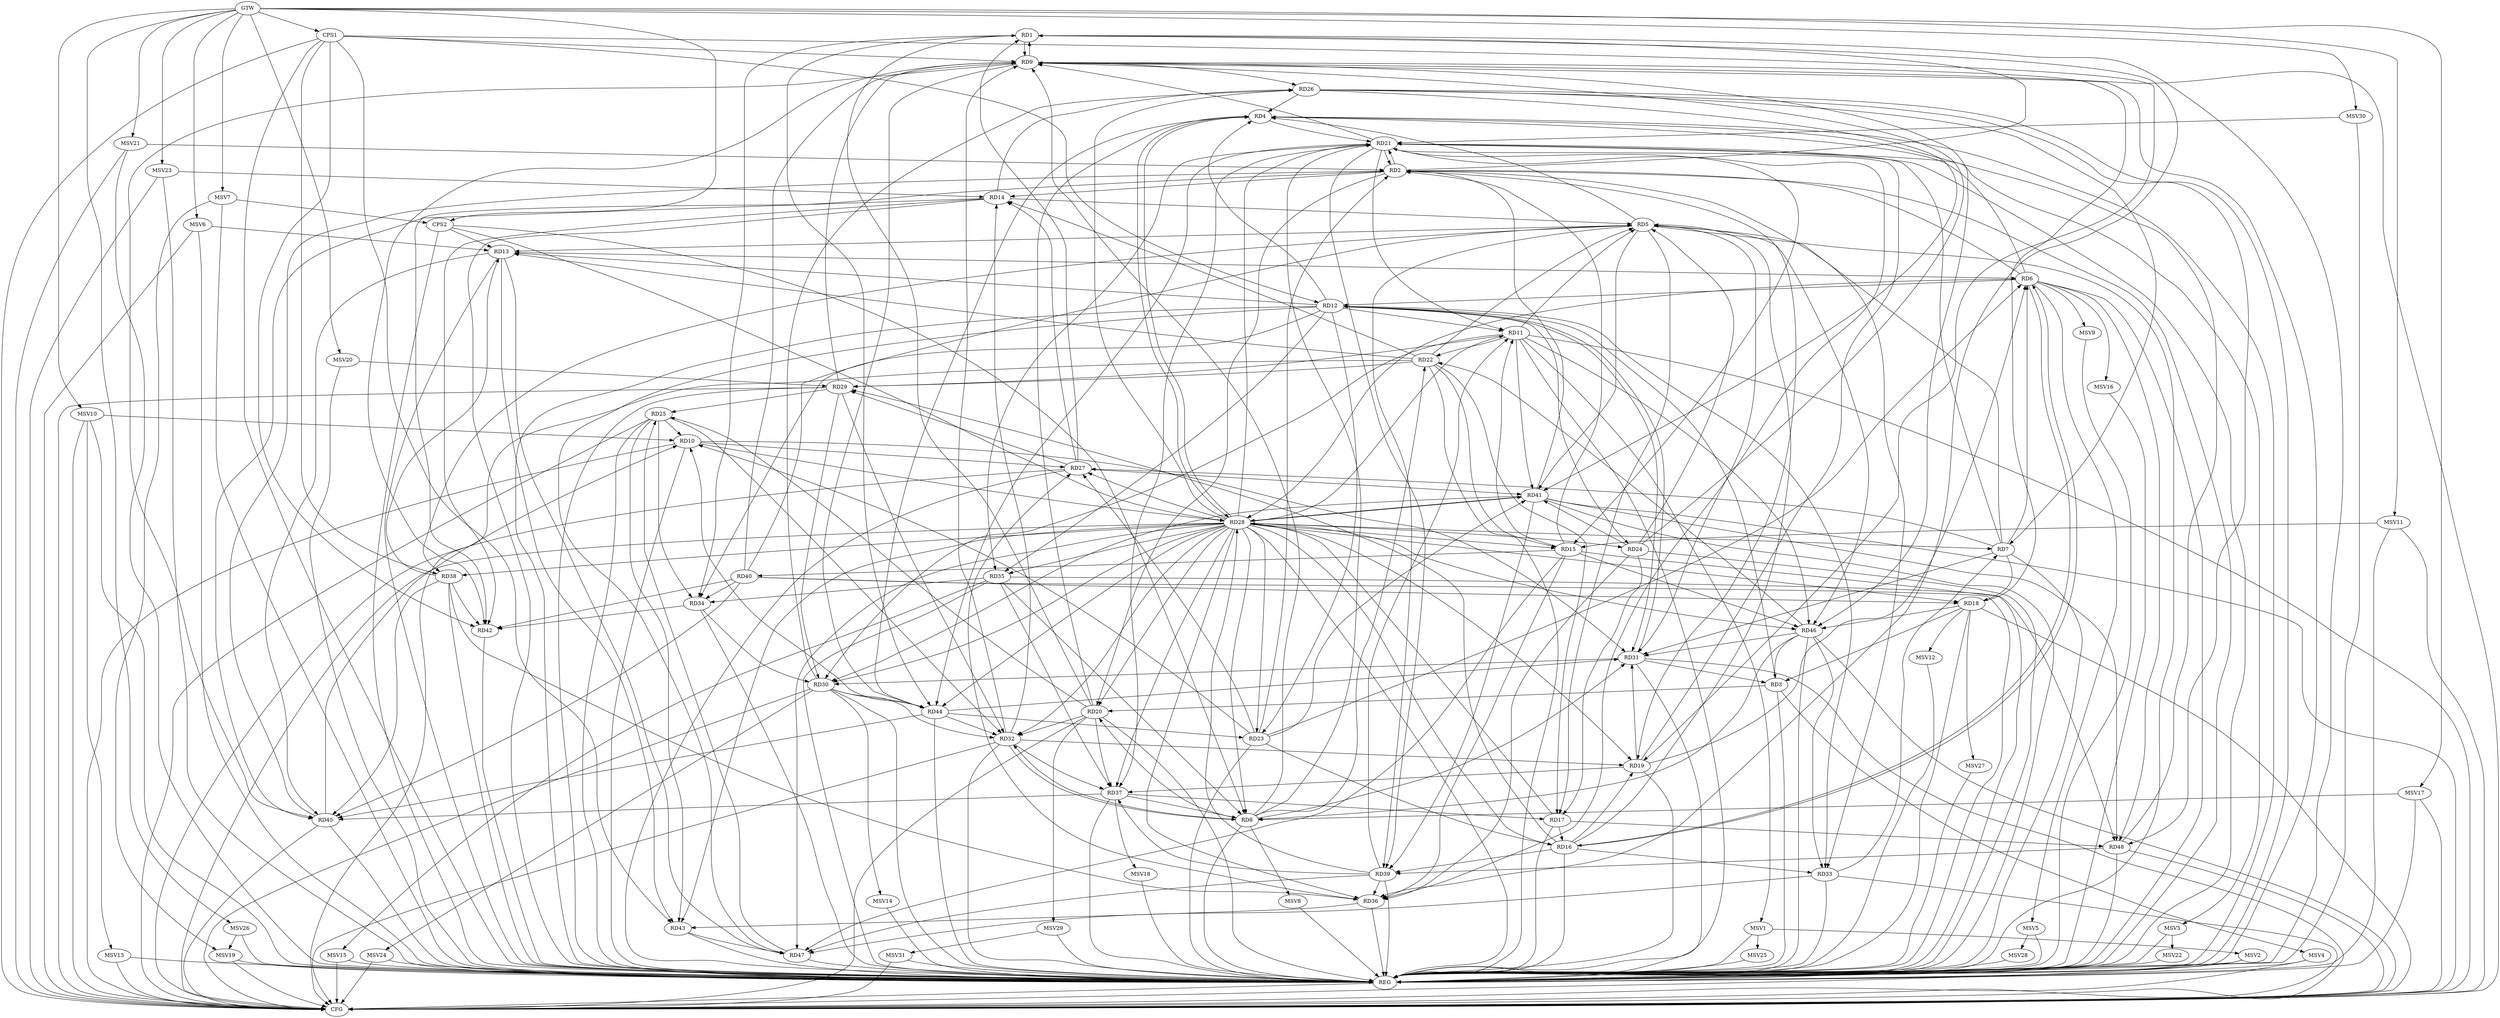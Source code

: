 strict digraph G {
  RD1 [ label="RD1" ];
  RD2 [ label="RD2" ];
  RD3 [ label="RD3" ];
  RD4 [ label="RD4" ];
  RD5 [ label="RD5" ];
  RD6 [ label="RD6" ];
  RD7 [ label="RD7" ];
  RD8 [ label="RD8" ];
  RD9 [ label="RD9" ];
  RD10 [ label="RD10" ];
  RD11 [ label="RD11" ];
  RD12 [ label="RD12" ];
  RD13 [ label="RD13" ];
  RD14 [ label="RD14" ];
  RD15 [ label="RD15" ];
  RD16 [ label="RD16" ];
  RD17 [ label="RD17" ];
  RD18 [ label="RD18" ];
  RD19 [ label="RD19" ];
  RD20 [ label="RD20" ];
  RD21 [ label="RD21" ];
  RD22 [ label="RD22" ];
  RD23 [ label="RD23" ];
  RD24 [ label="RD24" ];
  RD25 [ label="RD25" ];
  RD26 [ label="RD26" ];
  RD27 [ label="RD27" ];
  RD28 [ label="RD28" ];
  RD29 [ label="RD29" ];
  RD30 [ label="RD30" ];
  RD31 [ label="RD31" ];
  RD32 [ label="RD32" ];
  RD33 [ label="RD33" ];
  RD34 [ label="RD34" ];
  RD35 [ label="RD35" ];
  RD36 [ label="RD36" ];
  RD37 [ label="RD37" ];
  RD38 [ label="RD38" ];
  RD39 [ label="RD39" ];
  RD40 [ label="RD40" ];
  RD41 [ label="RD41" ];
  RD42 [ label="RD42" ];
  RD43 [ label="RD43" ];
  RD44 [ label="RD44" ];
  RD45 [ label="RD45" ];
  RD46 [ label="RD46" ];
  RD47 [ label="RD47" ];
  RD48 [ label="RD48" ];
  CPS1 [ label="CPS1" ];
  CPS2 [ label="CPS2" ];
  GTW [ label="GTW" ];
  REG [ label="REG" ];
  CFG [ label="CFG" ];
  MSV1 [ label="MSV1" ];
  MSV2 [ label="MSV2" ];
  MSV3 [ label="MSV3" ];
  MSV4 [ label="MSV4" ];
  MSV5 [ label="MSV5" ];
  MSV6 [ label="MSV6" ];
  MSV7 [ label="MSV7" ];
  MSV8 [ label="MSV8" ];
  MSV9 [ label="MSV9" ];
  MSV10 [ label="MSV10" ];
  MSV11 [ label="MSV11" ];
  MSV12 [ label="MSV12" ];
  MSV13 [ label="MSV13" ];
  MSV14 [ label="MSV14" ];
  MSV15 [ label="MSV15" ];
  MSV16 [ label="MSV16" ];
  MSV17 [ label="MSV17" ];
  MSV18 [ label="MSV18" ];
  MSV19 [ label="MSV19" ];
  MSV20 [ label="MSV20" ];
  MSV21 [ label="MSV21" ];
  MSV22 [ label="MSV22" ];
  MSV23 [ label="MSV23" ];
  MSV24 [ label="MSV24" ];
  MSV25 [ label="MSV25" ];
  MSV26 [ label="MSV26" ];
  MSV27 [ label="MSV27" ];
  MSV28 [ label="MSV28" ];
  MSV29 [ label="MSV29" ];
  MSV30 [ label="MSV30" ];
  MSV31 [ label="MSV31" ];
  RD2 -> RD1;
  RD1 -> RD9;
  RD9 -> RD1;
  RD20 -> RD1;
  RD27 -> RD1;
  RD1 -> RD34;
  RD1 -> RD36;
  RD1 -> RD44;
  RD6 -> RD2;
  RD2 -> RD14;
  RD15 -> RD2;
  RD2 -> RD19;
  RD2 -> RD20;
  RD2 -> RD21;
  RD21 -> RD2;
  RD23 -> RD2;
  RD2 -> RD33;
  RD41 -> RD2;
  RD2 -> RD42;
  RD45 -> RD2;
  RD3 -> RD12;
  RD18 -> RD3;
  RD3 -> RD20;
  RD31 -> RD3;
  RD46 -> RD3;
  RD5 -> RD4;
  RD6 -> RD4;
  RD12 -> RD4;
  RD20 -> RD4;
  RD4 -> RD21;
  RD26 -> RD4;
  RD4 -> RD28;
  RD28 -> RD4;
  RD44 -> RD4;
  RD48 -> RD4;
  RD7 -> RD5;
  RD11 -> RD5;
  RD5 -> RD13;
  RD14 -> RD5;
  RD16 -> RD5;
  RD5 -> RD17;
  RD22 -> RD5;
  RD24 -> RD5;
  RD5 -> RD31;
  RD5 -> RD38;
  RD5 -> RD39;
  RD40 -> RD5;
  RD5 -> RD41;
  RD5 -> RD46;
  RD7 -> RD6;
  RD6 -> RD12;
  RD13 -> RD6;
  RD6 -> RD16;
  RD16 -> RD6;
  RD19 -> RD6;
  RD23 -> RD6;
  RD6 -> RD28;
  RD6 -> RD48;
  RD7 -> RD18;
  RD7 -> RD21;
  RD26 -> RD7;
  RD7 -> RD27;
  RD7 -> RD31;
  RD33 -> RD7;
  RD8 -> RD9;
  RD8 -> RD20;
  RD8 -> RD21;
  RD8 -> RD22;
  RD28 -> RD8;
  RD8 -> RD31;
  RD8 -> RD32;
  RD32 -> RD8;
  RD35 -> RD8;
  RD37 -> RD8;
  RD46 -> RD8;
  RD18 -> RD9;
  RD21 -> RD9;
  RD24 -> RD9;
  RD9 -> RD26;
  RD29 -> RD9;
  RD32 -> RD9;
  RD40 -> RD9;
  RD9 -> RD42;
  RD9 -> RD44;
  RD9 -> RD45;
  RD9 -> RD46;
  RD23 -> RD10;
  RD25 -> RD10;
  RD10 -> RD27;
  RD10 -> RD28;
  RD10 -> RD31;
  RD44 -> RD10;
  RD45 -> RD10;
  RD12 -> RD11;
  RD15 -> RD11;
  RD21 -> RD11;
  RD11 -> RD22;
  RD28 -> RD11;
  RD11 -> RD29;
  RD11 -> RD30;
  RD39 -> RD11;
  RD11 -> RD41;
  RD11 -> RD46;
  RD12 -> RD13;
  RD12 -> RD23;
  RD12 -> RD24;
  RD12 -> RD31;
  RD31 -> RD12;
  RD12 -> RD33;
  RD12 -> RD34;
  RD12 -> RD35;
  RD12 -> RD47;
  RD22 -> RD13;
  RD38 -> RD13;
  RD13 -> RD43;
  RD13 -> RD45;
  RD13 -> RD47;
  RD22 -> RD14;
  RD14 -> RD26;
  RD27 -> RD14;
  RD32 -> RD14;
  RD14 -> RD42;
  RD14 -> RD45;
  RD21 -> RD15;
  RD22 -> RD15;
  RD15 -> RD36;
  RD15 -> RD40;
  RD15 -> RD46;
  RD15 -> RD47;
  RD17 -> RD16;
  RD16 -> RD19;
  RD23 -> RD16;
  RD16 -> RD29;
  RD16 -> RD33;
  RD16 -> RD39;
  RD22 -> RD17;
  RD24 -> RD17;
  RD17 -> RD28;
  RD37 -> RD17;
  RD17 -> RD48;
  RD28 -> RD18;
  RD40 -> RD18;
  RD18 -> RD46;
  RD19 -> RD21;
  RD19 -> RD31;
  RD32 -> RD19;
  RD19 -> RD37;
  RD20 -> RD25;
  RD20 -> RD32;
  RD20 -> RD37;
  RD21 -> RD35;
  RD21 -> RD36;
  RD21 -> RD37;
  RD21 -> RD39;
  RD21 -> RD44;
  RD22 -> RD29;
  RD46 -> RD22;
  RD23 -> RD27;
  RD28 -> RD23;
  RD23 -> RD41;
  RD44 -> RD23;
  RD24 -> RD36;
  RD24 -> RD41;
  RD29 -> RD25;
  RD25 -> RD32;
  RD25 -> RD34;
  RD25 -> RD43;
  RD47 -> RD25;
  RD30 -> RD26;
  RD26 -> RD41;
  RD26 -> RD48;
  RD28 -> RD27;
  RD27 -> RD29;
  RD36 -> RD27;
  RD27 -> RD41;
  RD28 -> RD35;
  RD28 -> RD37;
  RD39 -> RD28;
  RD28 -> RD41;
  RD41 -> RD28;
  RD28 -> RD47;
  RD29 -> RD30;
  RD29 -> RD32;
  RD31 -> RD30;
  RD30 -> RD32;
  RD34 -> RD30;
  RD41 -> RD30;
  RD30 -> RD44;
  RD44 -> RD31;
  RD46 -> RD31;
  RD32 -> RD37;
  RD44 -> RD32;
  RD46 -> RD33;
  RD33 -> RD47;
  RD35 -> RD34;
  RD40 -> RD34;
  RD34 -> RD42;
  RD35 -> RD37;
  RD35 -> RD48;
  RD38 -> RD36;
  RD39 -> RD36;
  RD36 -> RD43;
  RD39 -> RD37;
  RD37 -> RD45;
  RD38 -> RD42;
  RD38 -> RD45;
  RD41 -> RD39;
  RD39 -> RD47;
  RD48 -> RD39;
  RD40 -> RD42;
  RD40 -> RD45;
  RD41 -> RD48;
  RD43 -> RD47;
  RD44 -> RD45;
  CPS1 -> RD42;
  CPS1 -> RD38;
  CPS1 -> RD43;
  CPS1 -> RD9;
  CPS1 -> RD19;
  CPS1 -> RD12;
  CPS2 -> RD13;
  CPS2 -> RD28;
  CPS2 -> RD8;
  GTW -> CPS1;
  GTW -> CPS2;
  RD1 -> REG;
  RD2 -> REG;
  RD3 -> REG;
  RD4 -> REG;
  RD5 -> REG;
  RD6 -> REG;
  RD7 -> REG;
  RD8 -> REG;
  RD9 -> REG;
  RD10 -> REG;
  RD11 -> REG;
  RD12 -> REG;
  RD13 -> REG;
  RD14 -> REG;
  RD15 -> REG;
  RD16 -> REG;
  RD17 -> REG;
  RD18 -> REG;
  RD19 -> REG;
  RD20 -> REG;
  RD21 -> REG;
  RD22 -> REG;
  RD23 -> REG;
  RD24 -> REG;
  RD25 -> REG;
  RD26 -> REG;
  RD27 -> REG;
  RD28 -> REG;
  RD29 -> REG;
  RD30 -> REG;
  RD31 -> REG;
  RD32 -> REG;
  RD33 -> REG;
  RD34 -> REG;
  RD35 -> REG;
  RD36 -> REG;
  RD37 -> REG;
  RD38 -> REG;
  RD39 -> REG;
  RD40 -> REG;
  RD41 -> REG;
  RD42 -> REG;
  RD43 -> REG;
  RD44 -> REG;
  RD45 -> REG;
  RD46 -> REG;
  RD47 -> REG;
  RD48 -> REG;
  CPS1 -> REG;
  CPS2 -> REG;
  RD20 -> CFG;
  RD11 -> CFG;
  RD46 -> CFG;
  RD27 -> CFG;
  RD29 -> CFG;
  RD25 -> CFG;
  RD45 -> CFG;
  RD31 -> CFG;
  RD9 -> CFG;
  RD28 -> CFG;
  RD30 -> CFG;
  RD41 -> CFG;
  RD32 -> CFG;
  RD10 -> CFG;
  RD33 -> CFG;
  RD22 -> CFG;
  RD48 -> CFG;
  RD18 -> CFG;
  CPS1 -> CFG;
  REG -> CFG;
  RD28 -> RD7;
  RD28 -> RD15;
  RD28 -> RD16;
  RD28 -> RD20;
  RD28 -> RD44;
  RD28 -> RD26;
  RD28 -> RD19;
  RD28 -> RD43;
  RD28 -> RD46;
  RD28 -> RD24;
  RD28 -> RD21;
  RD28 -> RD30;
  RD28 -> RD32;
  RD28 -> RD36;
  RD28 -> RD38;
  RD11 -> MSV1;
  MSV1 -> REG;
  MSV1 -> MSV2;
  MSV2 -> REG;
  MSV2 -> CFG;
  RD21 -> MSV3;
  MSV3 -> REG;
  RD3 -> MSV4;
  MSV4 -> REG;
  MSV4 -> CFG;
  RD6 -> MSV5;
  MSV5 -> REG;
  MSV6 -> RD13;
  GTW -> MSV6;
  MSV6 -> REG;
  MSV6 -> CFG;
  MSV7 -> CPS2;
  GTW -> MSV7;
  MSV7 -> REG;
  RD8 -> MSV8;
  MSV8 -> REG;
  RD6 -> MSV9;
  MSV9 -> REG;
  MSV10 -> RD10;
  GTW -> MSV10;
  MSV10 -> REG;
  MSV10 -> CFG;
  MSV11 -> RD15;
  GTW -> MSV11;
  MSV11 -> REG;
  MSV11 -> CFG;
  RD18 -> MSV12;
  MSV12 -> REG;
  MSV10 -> MSV13;
  MSV13 -> REG;
  MSV13 -> CFG;
  RD30 -> MSV14;
  MSV14 -> REG;
  RD35 -> MSV15;
  MSV15 -> REG;
  MSV15 -> CFG;
  RD6 -> MSV16;
  MSV16 -> REG;
  MSV17 -> RD8;
  GTW -> MSV17;
  MSV17 -> REG;
  MSV17 -> CFG;
  RD37 -> MSV18;
  MSV18 -> REG;
  MSV7 -> MSV19;
  MSV19 -> REG;
  MSV19 -> CFG;
  MSV20 -> RD29;
  GTW -> MSV20;
  MSV20 -> REG;
  MSV21 -> RD2;
  GTW -> MSV21;
  MSV21 -> REG;
  MSV21 -> CFG;
  MSV3 -> MSV22;
  MSV22 -> REG;
  MSV23 -> RD14;
  GTW -> MSV23;
  MSV23 -> REG;
  MSV23 -> CFG;
  RD30 -> MSV24;
  MSV24 -> REG;
  MSV24 -> CFG;
  MSV1 -> MSV25;
  MSV25 -> REG;
  MSV26 -> MSV19;
  GTW -> MSV26;
  MSV26 -> REG;
  RD18 -> MSV27;
  MSV27 -> REG;
  MSV5 -> MSV28;
  MSV28 -> REG;
  RD20 -> MSV29;
  MSV29 -> REG;
  MSV30 -> RD21;
  GTW -> MSV30;
  MSV30 -> REG;
  MSV29 -> MSV31;
  MSV31 -> REG;
  MSV31 -> CFG;
}
